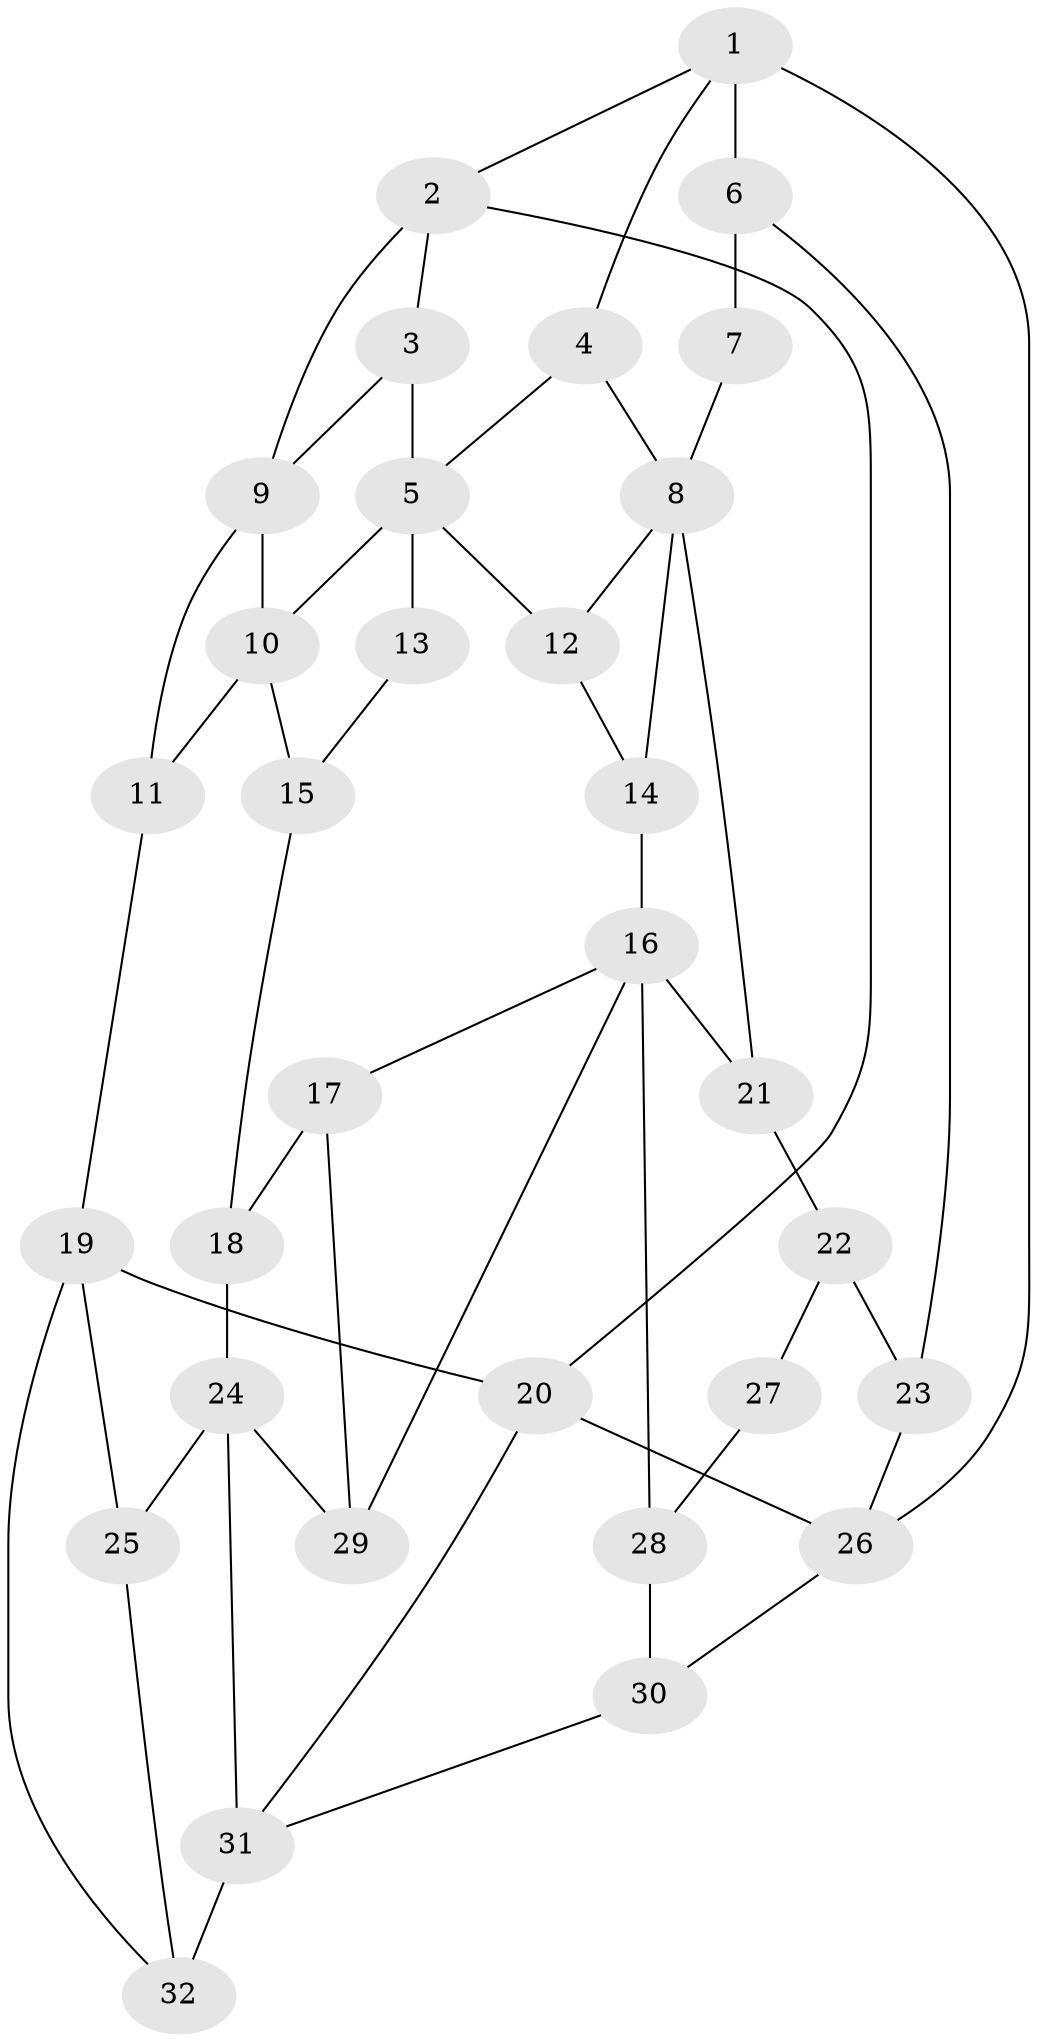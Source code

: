 // original degree distribution, {3: 0.046875, 6: 0.234375, 5: 0.484375, 4: 0.234375}
// Generated by graph-tools (version 1.1) at 2025/54/03/04/25 22:54:27]
// undirected, 32 vertices, 54 edges
graph export_dot {
  node [color=gray90,style=filled];
  1;
  2;
  3;
  4;
  5;
  6;
  7;
  8;
  9;
  10;
  11;
  12;
  13;
  14;
  15;
  16;
  17;
  18;
  19;
  20;
  21;
  22;
  23;
  24;
  25;
  26;
  27;
  28;
  29;
  30;
  31;
  32;
  1 -- 2 [weight=1.0];
  1 -- 4 [weight=1.0];
  1 -- 6 [weight=2.0];
  1 -- 26 [weight=1.0];
  2 -- 3 [weight=1.0];
  2 -- 9 [weight=1.0];
  2 -- 20 [weight=1.0];
  3 -- 5 [weight=1.0];
  3 -- 9 [weight=1.0];
  4 -- 5 [weight=1.0];
  4 -- 8 [weight=1.0];
  5 -- 10 [weight=1.0];
  5 -- 12 [weight=1.0];
  5 -- 13 [weight=2.0];
  6 -- 7 [weight=2.0];
  6 -- 23 [weight=1.0];
  7 -- 8 [weight=1.0];
  8 -- 12 [weight=1.0];
  8 -- 14 [weight=1.0];
  8 -- 21 [weight=1.0];
  9 -- 10 [weight=1.0];
  9 -- 11 [weight=2.0];
  10 -- 11 [weight=2.0];
  10 -- 15 [weight=1.0];
  11 -- 19 [weight=2.0];
  12 -- 14 [weight=1.0];
  13 -- 15 [weight=1.0];
  14 -- 16 [weight=1.0];
  15 -- 18 [weight=1.0];
  16 -- 17 [weight=1.0];
  16 -- 21 [weight=1.0];
  16 -- 28 [weight=2.0];
  16 -- 29 [weight=1.0];
  17 -- 18 [weight=1.0];
  17 -- 29 [weight=1.0];
  18 -- 24 [weight=1.0];
  19 -- 20 [weight=1.0];
  19 -- 25 [weight=1.0];
  19 -- 32 [weight=1.0];
  20 -- 26 [weight=1.0];
  20 -- 31 [weight=1.0];
  21 -- 22 [weight=1.0];
  22 -- 23 [weight=1.0];
  22 -- 27 [weight=2.0];
  23 -- 26 [weight=1.0];
  24 -- 25 [weight=1.0];
  24 -- 29 [weight=1.0];
  24 -- 31 [weight=2.0];
  25 -- 32 [weight=1.0];
  26 -- 30 [weight=1.0];
  27 -- 28 [weight=1.0];
  28 -- 30 [weight=1.0];
  30 -- 31 [weight=1.0];
  31 -- 32 [weight=2.0];
}
